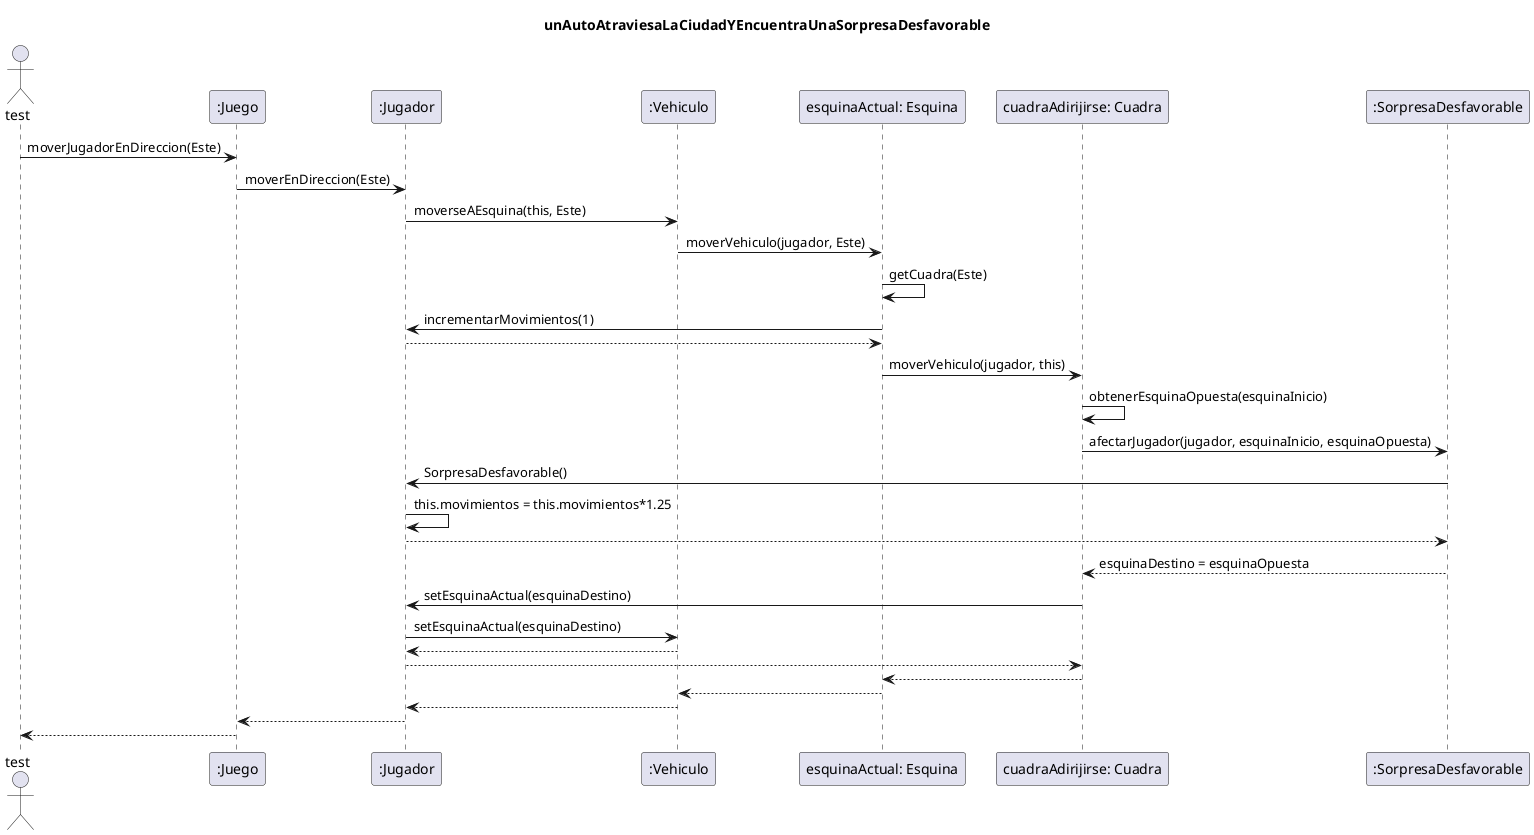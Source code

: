 @startuml

title: unAutoAtraviesaLaCiudadYEncuentraUnaSorpresaDesfavorable

Actor test
test -> ":Juego" : moverJugadorEnDireccion(Este)
":Juego" -> ":Jugador"  : moverEnDireccion(Este)
":Jugador"  -> ":Vehiculo" : moverseAEsquina(this, Este)
":Vehiculo" -> "esquinaActual: Esquina" : moverVehiculo(jugador, Este)
"esquinaActual: Esquina" -> "esquinaActual: Esquina" : getCuadra(Este)
"esquinaActual: Esquina" -> ":Jugador" : incrementarMovimientos(1)
return

"esquinaActual: Esquina" -> "cuadraAdirijirse: Cuadra" : moverVehiculo(jugador, this)
"cuadraAdirijirse: Cuadra" -> "cuadraAdirijirse: Cuadra" : obtenerEsquinaOpuesta(esquinaInicio)
"cuadraAdirijirse: Cuadra" -> ":SorpresaDesfavorable" : afectarJugador(jugador, esquinaInicio, esquinaOpuesta)

":SorpresaDesfavorable" -> ":Jugador" : SorpresaDesfavorable()
":Jugador" -> ":Jugador" : this.movimientos = this.movimientos*1.25
":Jugador" --> ":SorpresaDesfavorable"


":SorpresaDesfavorable" --> "cuadraAdirijirse: Cuadra" : esquinaDestino = esquinaOpuesta
"cuadraAdirijirse: Cuadra" -> ":Jugador" : setEsquinaActual(esquinaDestino)
":Jugador" -> ":Vehiculo" : setEsquinaActual(esquinaDestino)

return
":Jugador" --> "cuadraAdirijirse: Cuadra"
"cuadraAdirijirse: Cuadra" --> "esquinaActual: Esquina"
"esquinaActual: Esquina" --> ":Vehiculo"
":Vehiculo" --> ":Jugador"
":Jugador" --> ":Juego"
":Juego" --> test

@enduml